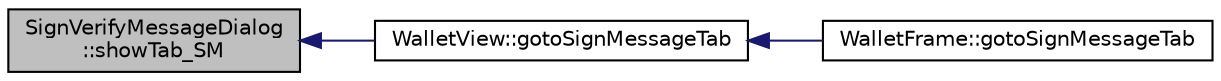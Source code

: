 digraph "SignVerifyMessageDialog::showTab_SM"
{
  edge [fontname="Helvetica",fontsize="10",labelfontname="Helvetica",labelfontsize="10"];
  node [fontname="Helvetica",fontsize="10",shape=record];
  rankdir="LR";
  Node127 [label="SignVerifyMessageDialog\l::showTab_SM",height=0.2,width=0.4,color="black", fillcolor="grey75", style="filled", fontcolor="black"];
  Node127 -> Node128 [dir="back",color="midnightblue",fontsize="10",style="solid",fontname="Helvetica"];
  Node128 [label="WalletView::gotoSignMessageTab",height=0.2,width=0.4,color="black", fillcolor="white", style="filled",URL="$class_wallet_view.html#a6443ddcb872a1743a61102a3dcd2d560",tooltip="Show Sign/Verify Message dialog and switch to sign message tab. "];
  Node128 -> Node129 [dir="back",color="midnightblue",fontsize="10",style="solid",fontname="Helvetica"];
  Node129 [label="WalletFrame::gotoSignMessageTab",height=0.2,width=0.4,color="black", fillcolor="white", style="filled",URL="$class_wallet_frame.html#a386b4f2e20af7d13a688662cd3f9e1fc",tooltip="Show Sign/Verify Message dialog and switch to sign message tab. "];
}
